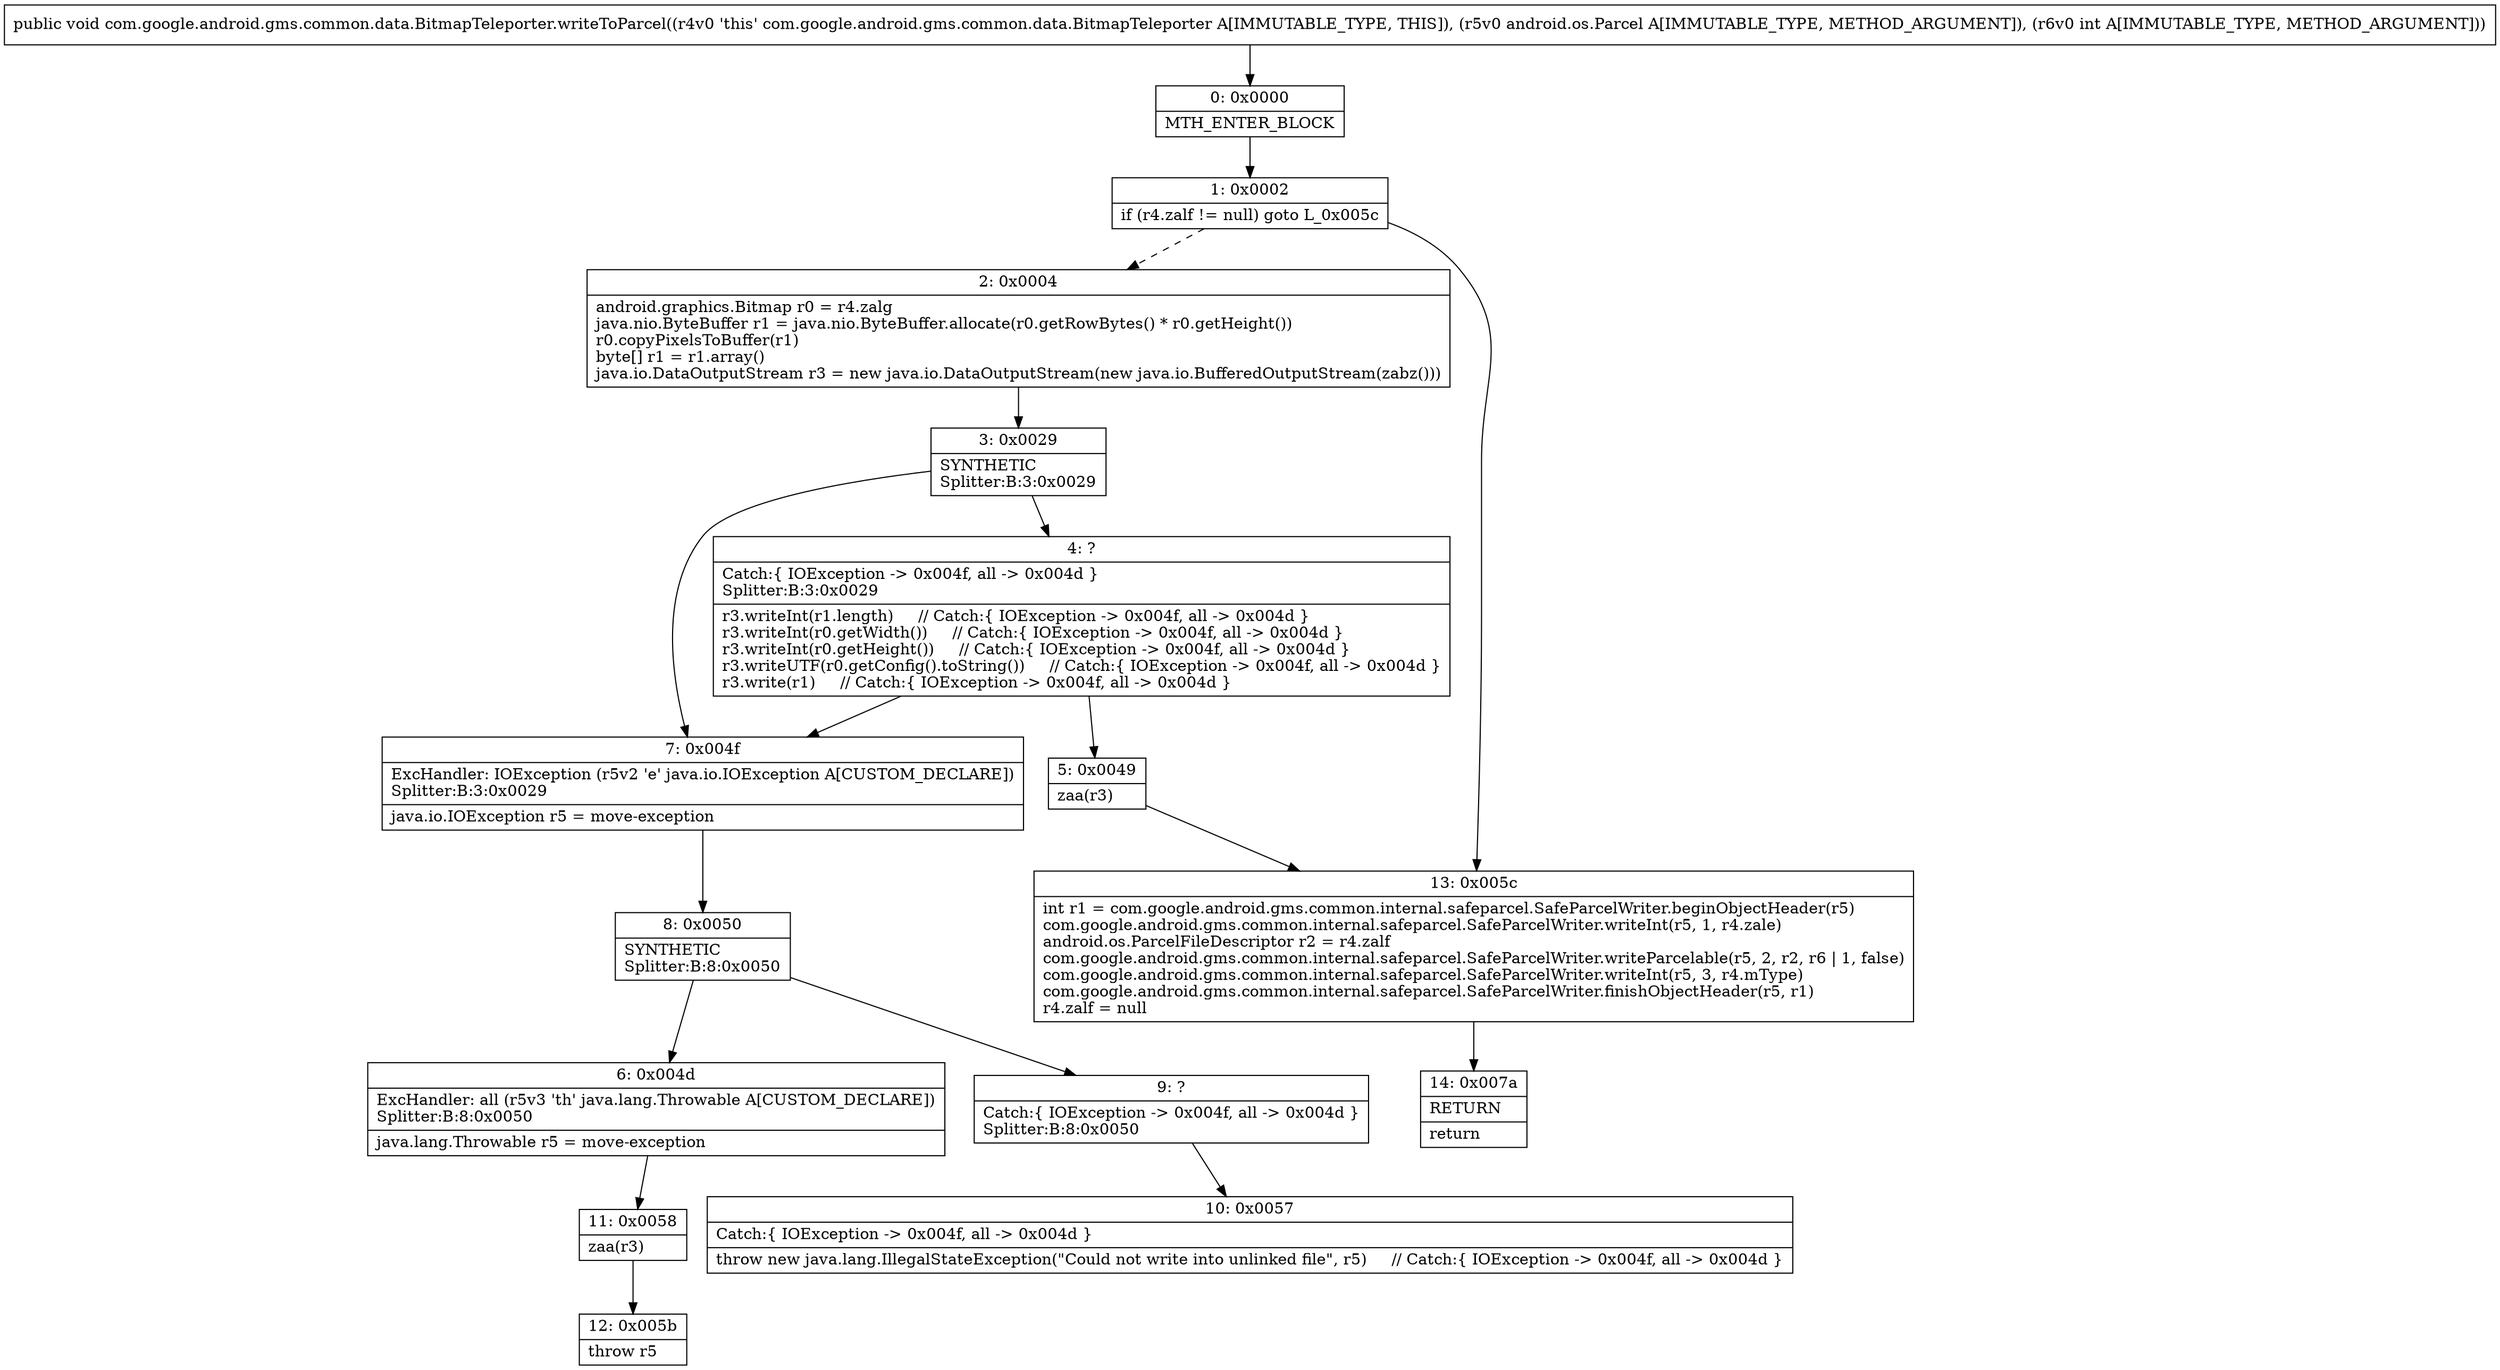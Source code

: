 digraph "CFG forcom.google.android.gms.common.data.BitmapTeleporter.writeToParcel(Landroid\/os\/Parcel;I)V" {
Node_0 [shape=record,label="{0\:\ 0x0000|MTH_ENTER_BLOCK\l}"];
Node_1 [shape=record,label="{1\:\ 0x0002|if (r4.zalf != null) goto L_0x005c\l}"];
Node_2 [shape=record,label="{2\:\ 0x0004|android.graphics.Bitmap r0 = r4.zalg\ljava.nio.ByteBuffer r1 = java.nio.ByteBuffer.allocate(r0.getRowBytes() * r0.getHeight())\lr0.copyPixelsToBuffer(r1)\lbyte[] r1 = r1.array()\ljava.io.DataOutputStream r3 = new java.io.DataOutputStream(new java.io.BufferedOutputStream(zabz()))\l}"];
Node_3 [shape=record,label="{3\:\ 0x0029|SYNTHETIC\lSplitter:B:3:0x0029\l}"];
Node_4 [shape=record,label="{4\:\ ?|Catch:\{ IOException \-\> 0x004f, all \-\> 0x004d \}\lSplitter:B:3:0x0029\l|r3.writeInt(r1.length)     \/\/ Catch:\{ IOException \-\> 0x004f, all \-\> 0x004d \}\lr3.writeInt(r0.getWidth())     \/\/ Catch:\{ IOException \-\> 0x004f, all \-\> 0x004d \}\lr3.writeInt(r0.getHeight())     \/\/ Catch:\{ IOException \-\> 0x004f, all \-\> 0x004d \}\lr3.writeUTF(r0.getConfig().toString())     \/\/ Catch:\{ IOException \-\> 0x004f, all \-\> 0x004d \}\lr3.write(r1)     \/\/ Catch:\{ IOException \-\> 0x004f, all \-\> 0x004d \}\l}"];
Node_5 [shape=record,label="{5\:\ 0x0049|zaa(r3)\l}"];
Node_6 [shape=record,label="{6\:\ 0x004d|ExcHandler: all (r5v3 'th' java.lang.Throwable A[CUSTOM_DECLARE])\lSplitter:B:8:0x0050\l|java.lang.Throwable r5 = move\-exception\l}"];
Node_7 [shape=record,label="{7\:\ 0x004f|ExcHandler: IOException (r5v2 'e' java.io.IOException A[CUSTOM_DECLARE])\lSplitter:B:3:0x0029\l|java.io.IOException r5 = move\-exception\l}"];
Node_8 [shape=record,label="{8\:\ 0x0050|SYNTHETIC\lSplitter:B:8:0x0050\l}"];
Node_9 [shape=record,label="{9\:\ ?|Catch:\{ IOException \-\> 0x004f, all \-\> 0x004d \}\lSplitter:B:8:0x0050\l}"];
Node_10 [shape=record,label="{10\:\ 0x0057|Catch:\{ IOException \-\> 0x004f, all \-\> 0x004d \}\l|throw new java.lang.IllegalStateException(\"Could not write into unlinked file\", r5)     \/\/ Catch:\{ IOException \-\> 0x004f, all \-\> 0x004d \}\l}"];
Node_11 [shape=record,label="{11\:\ 0x0058|zaa(r3)\l}"];
Node_12 [shape=record,label="{12\:\ 0x005b|throw r5\l}"];
Node_13 [shape=record,label="{13\:\ 0x005c|int r1 = com.google.android.gms.common.internal.safeparcel.SafeParcelWriter.beginObjectHeader(r5)\lcom.google.android.gms.common.internal.safeparcel.SafeParcelWriter.writeInt(r5, 1, r4.zale)\landroid.os.ParcelFileDescriptor r2 = r4.zalf\lcom.google.android.gms.common.internal.safeparcel.SafeParcelWriter.writeParcelable(r5, 2, r2, r6 \| 1, false)\lcom.google.android.gms.common.internal.safeparcel.SafeParcelWriter.writeInt(r5, 3, r4.mType)\lcom.google.android.gms.common.internal.safeparcel.SafeParcelWriter.finishObjectHeader(r5, r1)\lr4.zalf = null\l}"];
Node_14 [shape=record,label="{14\:\ 0x007a|RETURN\l|return\l}"];
MethodNode[shape=record,label="{public void com.google.android.gms.common.data.BitmapTeleporter.writeToParcel((r4v0 'this' com.google.android.gms.common.data.BitmapTeleporter A[IMMUTABLE_TYPE, THIS]), (r5v0 android.os.Parcel A[IMMUTABLE_TYPE, METHOD_ARGUMENT]), (r6v0 int A[IMMUTABLE_TYPE, METHOD_ARGUMENT])) }"];
MethodNode -> Node_0;
Node_0 -> Node_1;
Node_1 -> Node_2[style=dashed];
Node_1 -> Node_13;
Node_2 -> Node_3;
Node_3 -> Node_4;
Node_3 -> Node_7;
Node_4 -> Node_5;
Node_4 -> Node_7;
Node_5 -> Node_13;
Node_6 -> Node_11;
Node_7 -> Node_8;
Node_8 -> Node_9;
Node_8 -> Node_6;
Node_9 -> Node_10;
Node_11 -> Node_12;
Node_13 -> Node_14;
}

